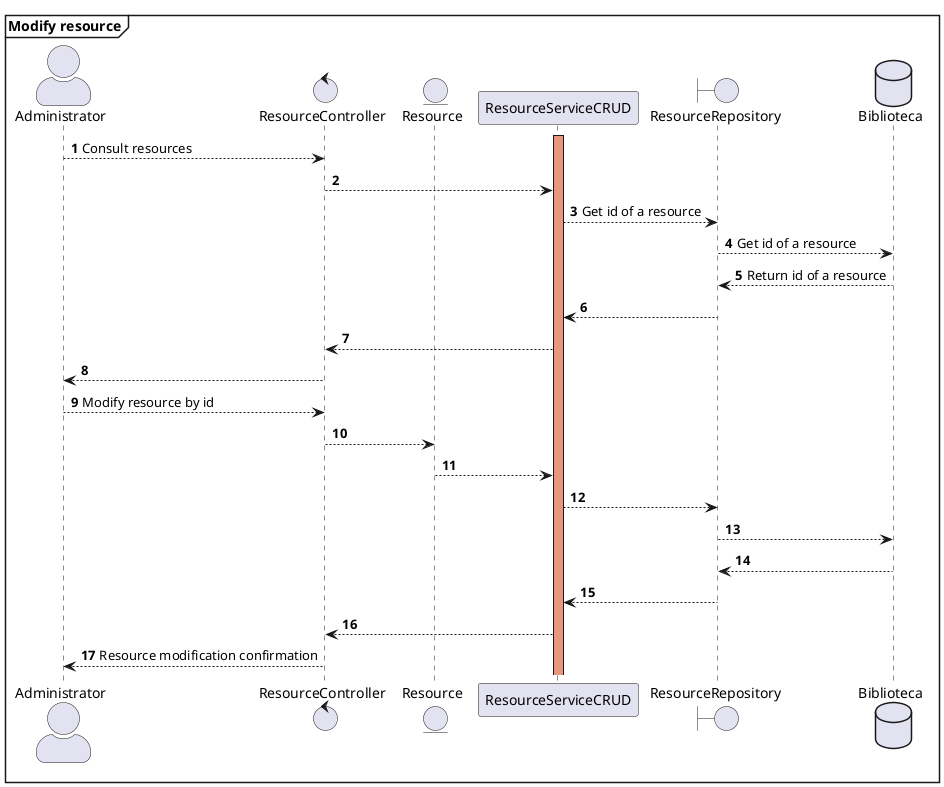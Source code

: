@startuml
'https://plantuml.com/sequence-diagram

autonumber
skinparam actorStyle awesome
mainframe **Modify resource**

actor Administrator
control ResourceController
entity Resource
participant "ResourceServiceCRUD" as ResourceServiceCRUD
activate ResourceServiceCRUD #DarkSalmon
boundary ResourceRepository
database Biblioteca

Administrator --> ResourceController: Consult resources
ResourceController --> ResourceServiceCRUD
ResourceServiceCRUD --> ResourceRepository: Get id of a resource
ResourceRepository --> Biblioteca: Get id of a resource
Biblioteca --> ResourceRepository: Return id of a resource
ResourceRepository --> ResourceServiceCRUD
ResourceServiceCRUD --> ResourceController
ResourceController --> Administrator
Administrator --> ResourceController: Modify resource by id
ResourceController --> Resource
Resource --> ResourceServiceCRUD
ResourceServiceCRUD --> ResourceRepository
ResourceRepository --> Biblioteca
Biblioteca --> ResourceRepository
ResourceRepository --> ResourceServiceCRUD
ResourceServiceCRUD --> ResourceController
ResourceController --> Administrator: Resource modification confirmation

@enduml